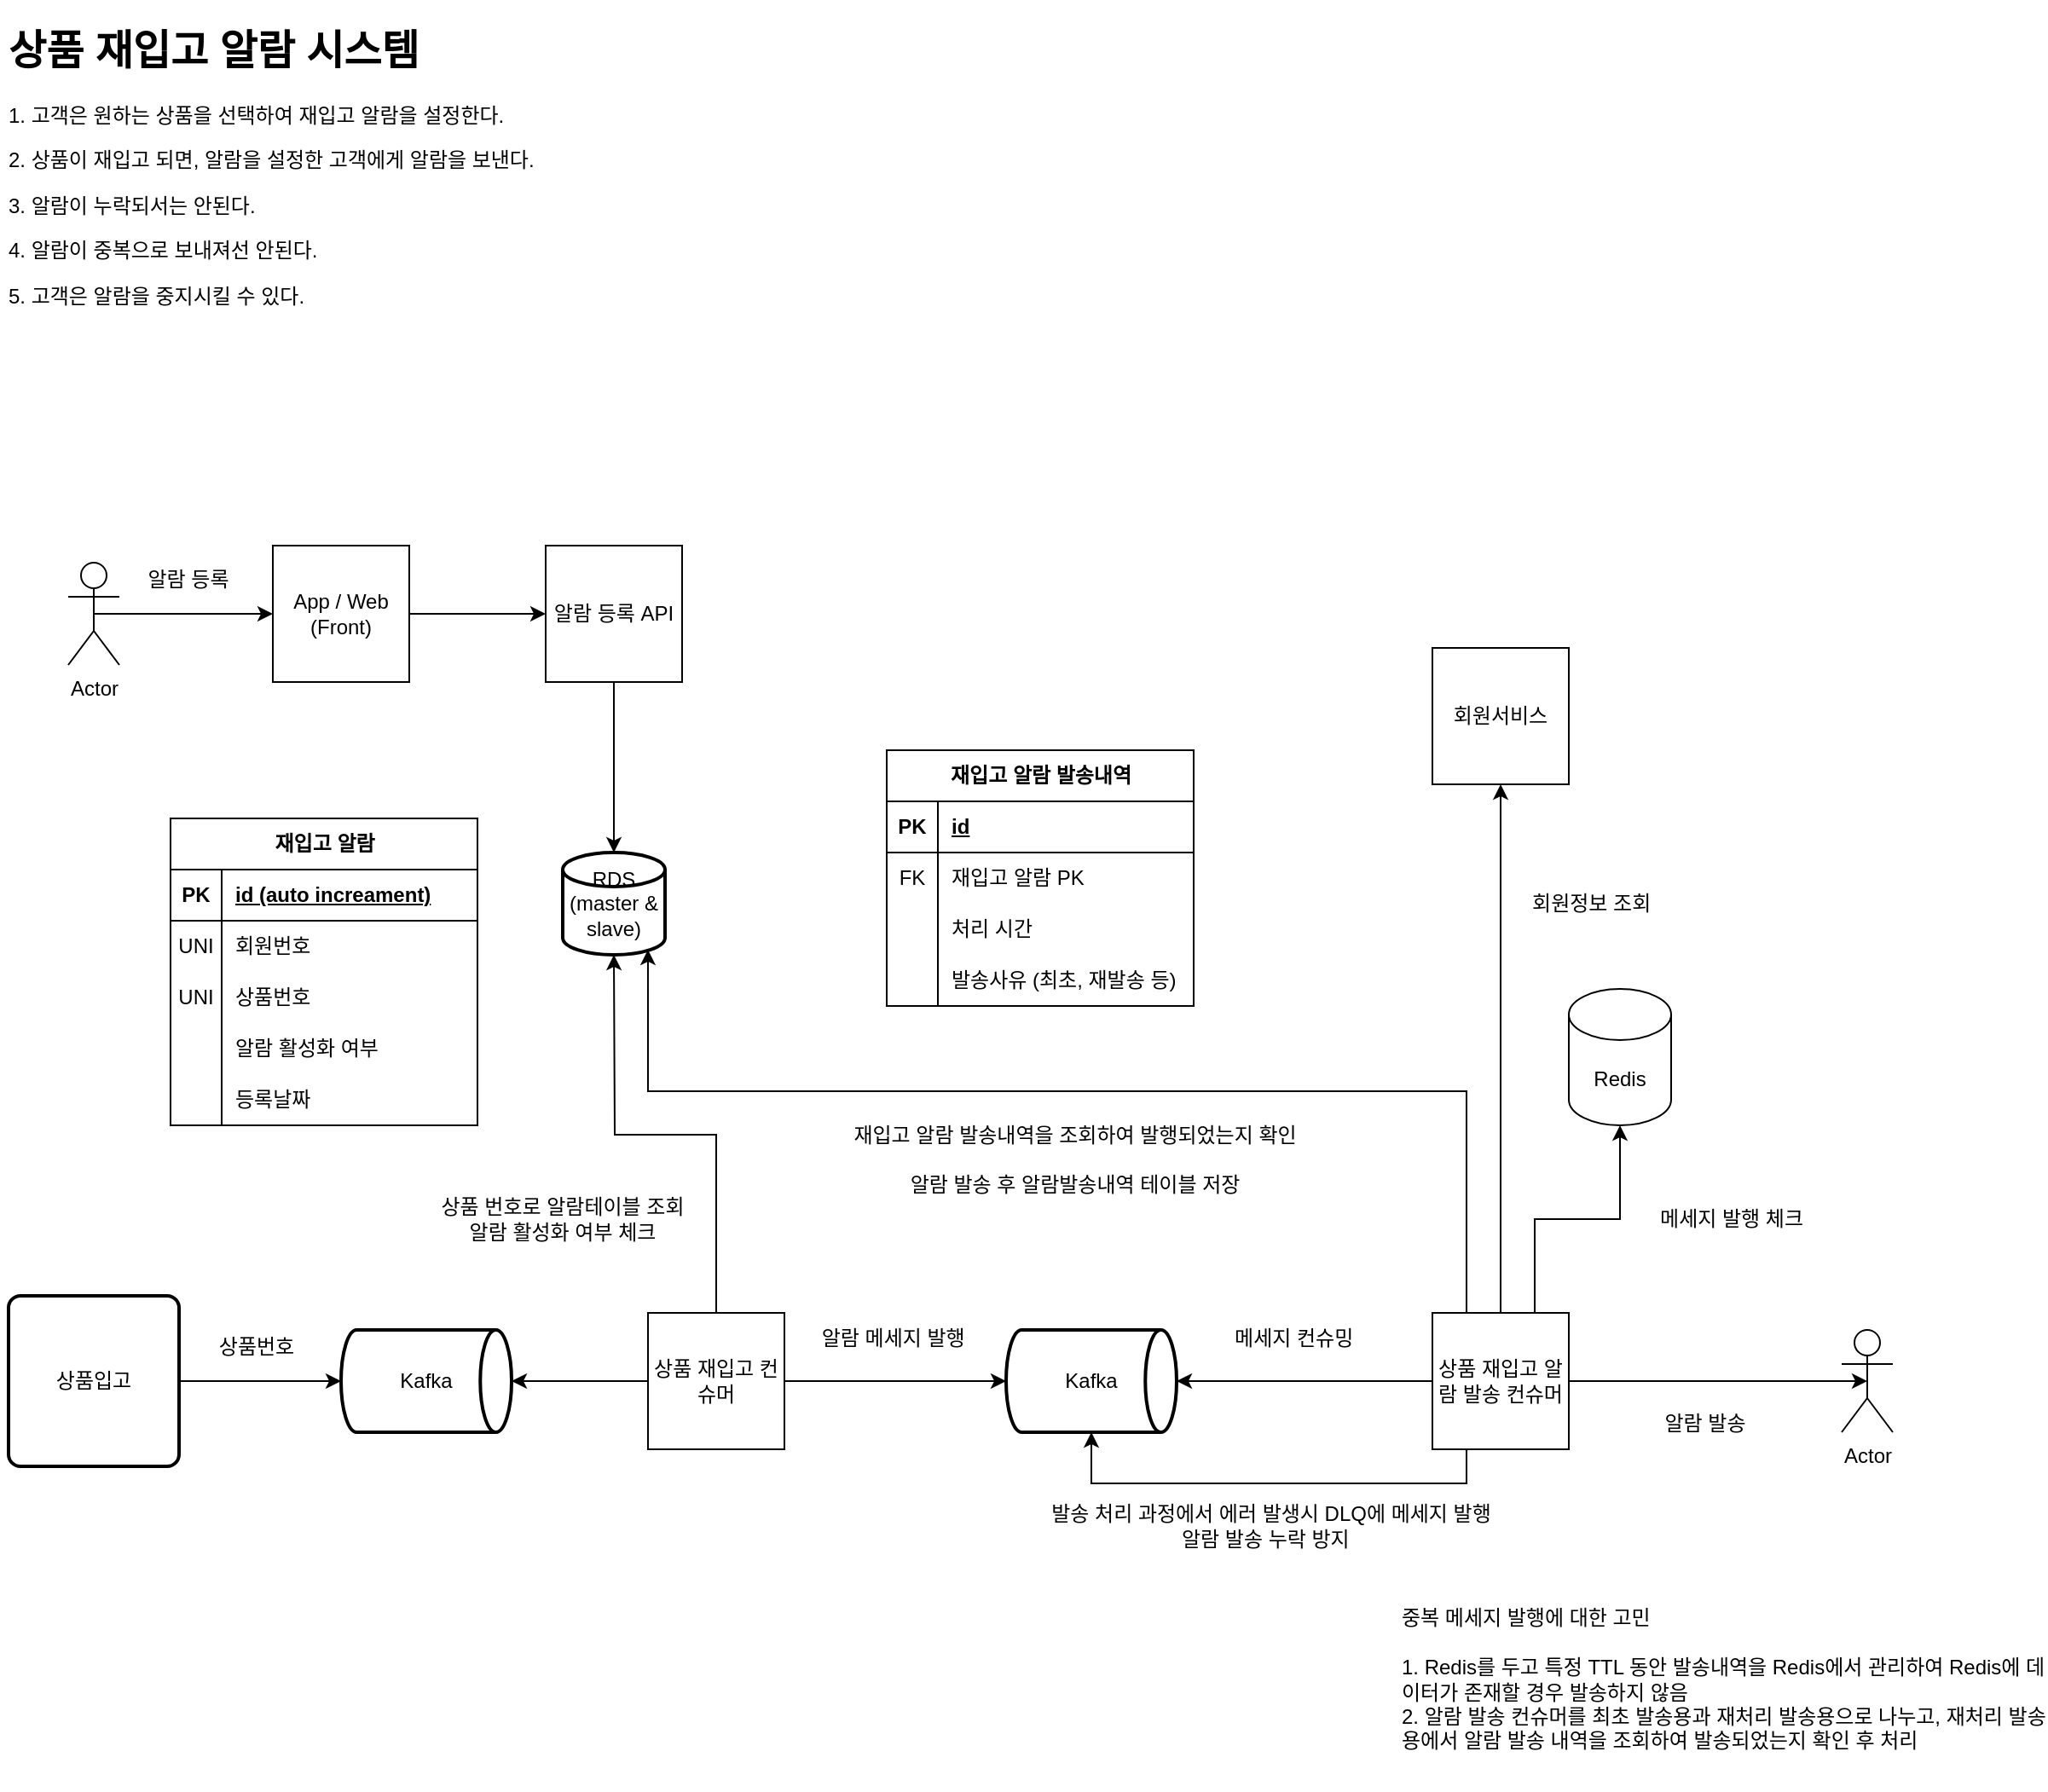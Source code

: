 <mxfile version="21.0.8" type="github">
  <diagram name="페이지-1" id="fZ0D24zakKTeXsBIbfj4">
    <mxGraphModel dx="1242" dy="703" grid="1" gridSize="10" guides="1" tooltips="1" connect="1" arrows="1" fold="1" page="1" pageScale="1" pageWidth="827" pageHeight="1169" math="0" shadow="0">
      <root>
        <mxCell id="0" />
        <mxCell id="1" parent="0" />
        <mxCell id="7XAIl-xEh7DIo7LdumhO-2" value="&lt;h1&gt;상품 재입고 알람 시스템&lt;/h1&gt;&lt;p&gt;1. 고객은 원하는 상품을 선택하여 재입고 알람을 설정한다.&lt;/p&gt;&lt;p&gt;2. 상품이 재입고 되면, 알람을 설정한 고객에게 알람을 보낸다.&lt;/p&gt;&lt;p&gt;3. 알람이 누락되서는 안된다.&lt;/p&gt;&lt;p&gt;4. 알람이 중복으로 보내져선 안된다.&lt;/p&gt;&lt;p&gt;5. 고객은 알람을 중지시킬 수 있다.&lt;/p&gt;" style="text;html=1;strokeColor=none;fillColor=none;spacing=5;spacingTop=-20;whiteSpace=wrap;overflow=hidden;rounded=0;" parent="1" vertex="1">
          <mxGeometry x="80" y="50" width="360" height="190" as="geometry" />
        </mxCell>
        <mxCell id="7XAIl-xEh7DIo7LdumhO-5" style="edgeStyle=orthogonalEdgeStyle;rounded=0;orthogonalLoop=1;jettySize=auto;html=1;exitX=0.5;exitY=0.5;exitDx=0;exitDy=0;exitPerimeter=0;entryX=0;entryY=0.5;entryDx=0;entryDy=0;" parent="1" source="7XAIl-xEh7DIo7LdumhO-3" target="7XAIl-xEh7DIo7LdumhO-4" edge="1">
          <mxGeometry relative="1" as="geometry" />
        </mxCell>
        <mxCell id="7XAIl-xEh7DIo7LdumhO-3" value="Actor" style="shape=umlActor;verticalLabelPosition=bottom;verticalAlign=top;html=1;outlineConnect=0;" parent="1" vertex="1">
          <mxGeometry x="120" y="370" width="30" height="60" as="geometry" />
        </mxCell>
        <mxCell id="7XAIl-xEh7DIo7LdumhO-7" style="edgeStyle=orthogonalEdgeStyle;rounded=0;orthogonalLoop=1;jettySize=auto;html=1;exitX=1;exitY=0.5;exitDx=0;exitDy=0;" parent="1" source="7XAIl-xEh7DIo7LdumhO-4" target="7XAIl-xEh7DIo7LdumhO-6" edge="1">
          <mxGeometry relative="1" as="geometry" />
        </mxCell>
        <mxCell id="7XAIl-xEh7DIo7LdumhO-4" value="App / Web&lt;br&gt;(Front)" style="whiteSpace=wrap;html=1;aspect=fixed;" parent="1" vertex="1">
          <mxGeometry x="240" y="360" width="80" height="80" as="geometry" />
        </mxCell>
        <mxCell id="7XAIl-xEh7DIo7LdumhO-30" style="edgeStyle=orthogonalEdgeStyle;rounded=0;orthogonalLoop=1;jettySize=auto;html=1;exitX=0.5;exitY=1;exitDx=0;exitDy=0;entryX=0.5;entryY=0;entryDx=0;entryDy=0;entryPerimeter=0;" parent="1" source="7XAIl-xEh7DIo7LdumhO-6" target="7XAIl-xEh7DIo7LdumhO-28" edge="1">
          <mxGeometry relative="1" as="geometry" />
        </mxCell>
        <mxCell id="7XAIl-xEh7DIo7LdumhO-6" value="알람 등록 API" style="whiteSpace=wrap;html=1;aspect=fixed;" parent="1" vertex="1">
          <mxGeometry x="400" y="360" width="80" height="80" as="geometry" />
        </mxCell>
        <mxCell id="7XAIl-xEh7DIo7LdumhO-10" value="알람 등록" style="text;html=1;align=center;verticalAlign=middle;resizable=0;points=[];autosize=1;strokeColor=none;fillColor=none;" parent="1" vertex="1">
          <mxGeometry x="155" y="365" width="70" height="30" as="geometry" />
        </mxCell>
        <mxCell id="7XAIl-xEh7DIo7LdumhO-11" value="재입고 알람" style="shape=table;startSize=30;container=1;collapsible=1;childLayout=tableLayout;fixedRows=1;rowLines=0;fontStyle=1;align=center;resizeLast=1;html=1;" parent="1" vertex="1">
          <mxGeometry x="180" y="520" width="180" height="180" as="geometry" />
        </mxCell>
        <mxCell id="7XAIl-xEh7DIo7LdumhO-12" value="" style="shape=tableRow;horizontal=0;startSize=0;swimlaneHead=0;swimlaneBody=0;fillColor=none;collapsible=0;dropTarget=0;points=[[0,0.5],[1,0.5]];portConstraint=eastwest;top=0;left=0;right=0;bottom=1;" parent="7XAIl-xEh7DIo7LdumhO-11" vertex="1">
          <mxGeometry y="30" width="180" height="30" as="geometry" />
        </mxCell>
        <mxCell id="7XAIl-xEh7DIo7LdumhO-13" value="PK" style="shape=partialRectangle;connectable=0;fillColor=none;top=0;left=0;bottom=0;right=0;fontStyle=1;overflow=hidden;whiteSpace=wrap;html=1;" parent="7XAIl-xEh7DIo7LdumhO-12" vertex="1">
          <mxGeometry width="30" height="30" as="geometry">
            <mxRectangle width="30" height="30" as="alternateBounds" />
          </mxGeometry>
        </mxCell>
        <mxCell id="7XAIl-xEh7DIo7LdumhO-14" value="id (auto increament)" style="shape=partialRectangle;connectable=0;fillColor=none;top=0;left=0;bottom=0;right=0;align=left;spacingLeft=6;fontStyle=5;overflow=hidden;whiteSpace=wrap;html=1;" parent="7XAIl-xEh7DIo7LdumhO-12" vertex="1">
          <mxGeometry x="30" width="150" height="30" as="geometry">
            <mxRectangle width="150" height="30" as="alternateBounds" />
          </mxGeometry>
        </mxCell>
        <mxCell id="7XAIl-xEh7DIo7LdumhO-15" value="" style="shape=tableRow;horizontal=0;startSize=0;swimlaneHead=0;swimlaneBody=0;fillColor=none;collapsible=0;dropTarget=0;points=[[0,0.5],[1,0.5]];portConstraint=eastwest;top=0;left=0;right=0;bottom=0;" parent="7XAIl-xEh7DIo7LdumhO-11" vertex="1">
          <mxGeometry y="60" width="180" height="30" as="geometry" />
        </mxCell>
        <mxCell id="7XAIl-xEh7DIo7LdumhO-16" value="UNI" style="shape=partialRectangle;connectable=0;fillColor=none;top=0;left=0;bottom=0;right=0;editable=1;overflow=hidden;whiteSpace=wrap;html=1;" parent="7XAIl-xEh7DIo7LdumhO-15" vertex="1">
          <mxGeometry width="30" height="30" as="geometry">
            <mxRectangle width="30" height="30" as="alternateBounds" />
          </mxGeometry>
        </mxCell>
        <mxCell id="7XAIl-xEh7DIo7LdumhO-17" value="회원번호" style="shape=partialRectangle;connectable=0;fillColor=none;top=0;left=0;bottom=0;right=0;align=left;spacingLeft=6;overflow=hidden;whiteSpace=wrap;html=1;" parent="7XAIl-xEh7DIo7LdumhO-15" vertex="1">
          <mxGeometry x="30" width="150" height="30" as="geometry">
            <mxRectangle width="150" height="30" as="alternateBounds" />
          </mxGeometry>
        </mxCell>
        <mxCell id="7XAIl-xEh7DIo7LdumhO-18" value="" style="shape=tableRow;horizontal=0;startSize=0;swimlaneHead=0;swimlaneBody=0;fillColor=none;collapsible=0;dropTarget=0;points=[[0,0.5],[1,0.5]];portConstraint=eastwest;top=0;left=0;right=0;bottom=0;" parent="7XAIl-xEh7DIo7LdumhO-11" vertex="1">
          <mxGeometry y="90" width="180" height="30" as="geometry" />
        </mxCell>
        <mxCell id="7XAIl-xEh7DIo7LdumhO-19" value="UNI" style="shape=partialRectangle;connectable=0;fillColor=none;top=0;left=0;bottom=0;right=0;editable=1;overflow=hidden;whiteSpace=wrap;html=1;" parent="7XAIl-xEh7DIo7LdumhO-18" vertex="1">
          <mxGeometry width="30" height="30" as="geometry">
            <mxRectangle width="30" height="30" as="alternateBounds" />
          </mxGeometry>
        </mxCell>
        <mxCell id="7XAIl-xEh7DIo7LdumhO-20" value="상품번호" style="shape=partialRectangle;connectable=0;fillColor=none;top=0;left=0;bottom=0;right=0;align=left;spacingLeft=6;overflow=hidden;whiteSpace=wrap;html=1;" parent="7XAIl-xEh7DIo7LdumhO-18" vertex="1">
          <mxGeometry x="30" width="150" height="30" as="geometry">
            <mxRectangle width="150" height="30" as="alternateBounds" />
          </mxGeometry>
        </mxCell>
        <mxCell id="7XAIl-xEh7DIo7LdumhO-21" value="" style="shape=tableRow;horizontal=0;startSize=0;swimlaneHead=0;swimlaneBody=0;fillColor=none;collapsible=0;dropTarget=0;points=[[0,0.5],[1,0.5]];portConstraint=eastwest;top=0;left=0;right=0;bottom=0;" parent="7XAIl-xEh7DIo7LdumhO-11" vertex="1">
          <mxGeometry y="120" width="180" height="30" as="geometry" />
        </mxCell>
        <mxCell id="7XAIl-xEh7DIo7LdumhO-22" value="" style="shape=partialRectangle;connectable=0;fillColor=none;top=0;left=0;bottom=0;right=0;editable=1;overflow=hidden;whiteSpace=wrap;html=1;" parent="7XAIl-xEh7DIo7LdumhO-21" vertex="1">
          <mxGeometry width="30" height="30" as="geometry">
            <mxRectangle width="30" height="30" as="alternateBounds" />
          </mxGeometry>
        </mxCell>
        <mxCell id="7XAIl-xEh7DIo7LdumhO-23" value="알람 활성화 여부" style="shape=partialRectangle;connectable=0;fillColor=none;top=0;left=0;bottom=0;right=0;align=left;spacingLeft=6;overflow=hidden;whiteSpace=wrap;html=1;" parent="7XAIl-xEh7DIo7LdumhO-21" vertex="1">
          <mxGeometry x="30" width="150" height="30" as="geometry">
            <mxRectangle width="150" height="30" as="alternateBounds" />
          </mxGeometry>
        </mxCell>
        <mxCell id="7XAIl-xEh7DIo7LdumhO-24" value="" style="shape=tableRow;horizontal=0;startSize=0;swimlaneHead=0;swimlaneBody=0;fillColor=none;collapsible=0;dropTarget=0;points=[[0,0.5],[1,0.5]];portConstraint=eastwest;top=0;left=0;right=0;bottom=0;" parent="7XAIl-xEh7DIo7LdumhO-11" vertex="1">
          <mxGeometry y="150" width="180" height="30" as="geometry" />
        </mxCell>
        <mxCell id="7XAIl-xEh7DIo7LdumhO-25" value="" style="shape=partialRectangle;connectable=0;fillColor=none;top=0;left=0;bottom=0;right=0;editable=1;overflow=hidden;whiteSpace=wrap;html=1;" parent="7XAIl-xEh7DIo7LdumhO-24" vertex="1">
          <mxGeometry width="30" height="30" as="geometry">
            <mxRectangle width="30" height="30" as="alternateBounds" />
          </mxGeometry>
        </mxCell>
        <mxCell id="7XAIl-xEh7DIo7LdumhO-26" value="등록날짜" style="shape=partialRectangle;connectable=0;fillColor=none;top=0;left=0;bottom=0;right=0;align=left;spacingLeft=6;overflow=hidden;whiteSpace=wrap;html=1;" parent="7XAIl-xEh7DIo7LdumhO-24" vertex="1">
          <mxGeometry x="30" width="150" height="30" as="geometry">
            <mxRectangle width="150" height="30" as="alternateBounds" />
          </mxGeometry>
        </mxCell>
        <mxCell id="7XAIl-xEh7DIo7LdumhO-28" value="RDS&lt;br&gt;(master &amp;amp; slave)" style="strokeWidth=2;html=1;shape=mxgraph.flowchart.database;whiteSpace=wrap;" parent="1" vertex="1">
          <mxGeometry x="410" y="540" width="60" height="60" as="geometry" />
        </mxCell>
        <mxCell id="7XAIl-xEh7DIo7LdumhO-33" style="edgeStyle=orthogonalEdgeStyle;rounded=0;orthogonalLoop=1;jettySize=auto;html=1;exitX=1;exitY=0.5;exitDx=0;exitDy=0;entryX=0;entryY=0.5;entryDx=0;entryDy=0;entryPerimeter=0;" parent="1" source="7XAIl-xEh7DIo7LdumhO-31" target="7XAIl-xEh7DIo7LdumhO-32" edge="1">
          <mxGeometry relative="1" as="geometry" />
        </mxCell>
        <mxCell id="7XAIl-xEh7DIo7LdumhO-31" value="상품입고" style="rounded=1;whiteSpace=wrap;html=1;absoluteArcSize=1;arcSize=14;strokeWidth=2;" parent="1" vertex="1">
          <mxGeometry x="85" y="800" width="100" height="100" as="geometry" />
        </mxCell>
        <mxCell id="7XAIl-xEh7DIo7LdumhO-32" value="Kafka" style="strokeWidth=2;html=1;shape=mxgraph.flowchart.direct_data;whiteSpace=wrap;" parent="1" vertex="1">
          <mxGeometry x="280" y="820" width="100" height="60" as="geometry" />
        </mxCell>
        <mxCell id="7XAIl-xEh7DIo7LdumhO-35" style="edgeStyle=orthogonalEdgeStyle;rounded=0;orthogonalLoop=1;jettySize=auto;html=1;exitX=0;exitY=0.5;exitDx=0;exitDy=0;entryX=1;entryY=0.5;entryDx=0;entryDy=0;entryPerimeter=0;" parent="1" source="7XAIl-xEh7DIo7LdumhO-34" target="7XAIl-xEh7DIo7LdumhO-32" edge="1">
          <mxGeometry relative="1" as="geometry" />
        </mxCell>
        <mxCell id="7XAIl-xEh7DIo7LdumhO-44" style="edgeStyle=orthogonalEdgeStyle;rounded=0;orthogonalLoop=1;jettySize=auto;html=1;exitX=1;exitY=0.5;exitDx=0;exitDy=0;" parent="1" source="7XAIl-xEh7DIo7LdumhO-34" target="7XAIl-xEh7DIo7LdumhO-43" edge="1">
          <mxGeometry relative="1" as="geometry" />
        </mxCell>
        <mxCell id="7lklKGxvWgB5LxNq6Q4W-2" style="edgeStyle=orthogonalEdgeStyle;rounded=0;orthogonalLoop=1;jettySize=auto;html=1;exitX=0.5;exitY=0;exitDx=0;exitDy=0;" parent="1" source="7XAIl-xEh7DIo7LdumhO-34" edge="1">
          <mxGeometry relative="1" as="geometry">
            <mxPoint x="440" y="600" as="targetPoint" />
          </mxGeometry>
        </mxCell>
        <mxCell id="7XAIl-xEh7DIo7LdumhO-34" value="상품 재입고 컨슈머" style="whiteSpace=wrap;html=1;aspect=fixed;" parent="1" vertex="1">
          <mxGeometry x="460" y="810" width="80" height="80" as="geometry" />
        </mxCell>
        <mxCell id="7XAIl-xEh7DIo7LdumhO-38" value="상품 번호로 알람테이블 조회&lt;br&gt;알람 활성화 여부 체크" style="text;html=1;strokeColor=none;fillColor=none;align=center;verticalAlign=middle;whiteSpace=wrap;rounded=0;" parent="1" vertex="1">
          <mxGeometry x="330" y="740" width="160" height="30" as="geometry" />
        </mxCell>
        <mxCell id="7XAIl-xEh7DIo7LdumhO-43" value="Kafka" style="strokeWidth=2;html=1;shape=mxgraph.flowchart.direct_data;whiteSpace=wrap;" parent="1" vertex="1">
          <mxGeometry x="670" y="820" width="100" height="60" as="geometry" />
        </mxCell>
        <mxCell id="7XAIl-xEh7DIo7LdumhO-45" value="알람 메세지 발행&amp;nbsp;" style="text;html=1;align=center;verticalAlign=middle;resizable=0;points=[];autosize=1;strokeColor=none;fillColor=none;" parent="1" vertex="1">
          <mxGeometry x="550" y="810" width="110" height="30" as="geometry" />
        </mxCell>
        <mxCell id="7XAIl-xEh7DIo7LdumhO-47" style="edgeStyle=orthogonalEdgeStyle;rounded=0;orthogonalLoop=1;jettySize=auto;html=1;exitX=0;exitY=0.5;exitDx=0;exitDy=0;entryX=1;entryY=0.5;entryDx=0;entryDy=0;entryPerimeter=0;" parent="1" source="7XAIl-xEh7DIo7LdumhO-46" target="7XAIl-xEh7DIo7LdumhO-43" edge="1">
          <mxGeometry relative="1" as="geometry" />
        </mxCell>
        <mxCell id="7XAIl-xEh7DIo7LdumhO-49" style="edgeStyle=orthogonalEdgeStyle;rounded=0;orthogonalLoop=1;jettySize=auto;html=1;exitX=0.5;exitY=0;exitDx=0;exitDy=0;entryX=0.5;entryY=1;entryDx=0;entryDy=0;" parent="1" source="7XAIl-xEh7DIo7LdumhO-46" target="7XAIl-xEh7DIo7LdumhO-48" edge="1">
          <mxGeometry relative="1" as="geometry" />
        </mxCell>
        <mxCell id="7lklKGxvWgB5LxNq6Q4W-3" style="edgeStyle=orthogonalEdgeStyle;rounded=0;orthogonalLoop=1;jettySize=auto;html=1;exitX=0.25;exitY=0;exitDx=0;exitDy=0;entryX=0.833;entryY=0.95;entryDx=0;entryDy=0;entryPerimeter=0;" parent="1" source="7XAIl-xEh7DIo7LdumhO-46" target="7XAIl-xEh7DIo7LdumhO-28" edge="1">
          <mxGeometry relative="1" as="geometry">
            <Array as="points">
              <mxPoint x="940" y="680" />
              <mxPoint x="460" y="680" />
            </Array>
          </mxGeometry>
        </mxCell>
        <mxCell id="sVdZr1kEb-Mcix8czJmq-1" style="edgeStyle=orthogonalEdgeStyle;rounded=0;orthogonalLoop=1;jettySize=auto;html=1;exitX=0.25;exitY=1;exitDx=0;exitDy=0;entryX=0.5;entryY=1;entryDx=0;entryDy=0;entryPerimeter=0;" parent="1" source="7XAIl-xEh7DIo7LdumhO-46" target="7XAIl-xEh7DIo7LdumhO-43" edge="1">
          <mxGeometry relative="1" as="geometry" />
        </mxCell>
        <mxCell id="sVdZr1kEb-Mcix8czJmq-4" style="edgeStyle=orthogonalEdgeStyle;rounded=0;orthogonalLoop=1;jettySize=auto;html=1;exitX=1;exitY=0.5;exitDx=0;exitDy=0;entryX=0.5;entryY=0.5;entryDx=0;entryDy=0;entryPerimeter=0;" parent="1" source="7XAIl-xEh7DIo7LdumhO-46" target="sVdZr1kEb-Mcix8czJmq-3" edge="1">
          <mxGeometry relative="1" as="geometry" />
        </mxCell>
        <mxCell id="P6en9wR6i65Uj4CdgG8a-2" style="edgeStyle=orthogonalEdgeStyle;rounded=0;orthogonalLoop=1;jettySize=auto;html=1;exitX=0.75;exitY=0;exitDx=0;exitDy=0;entryX=0.5;entryY=1;entryDx=0;entryDy=0;entryPerimeter=0;" edge="1" parent="1" source="7XAIl-xEh7DIo7LdumhO-46" target="P6en9wR6i65Uj4CdgG8a-1">
          <mxGeometry relative="1" as="geometry" />
        </mxCell>
        <mxCell id="7XAIl-xEh7DIo7LdumhO-46" value="상품 재입고 알람 발송 컨슈머" style="whiteSpace=wrap;html=1;aspect=fixed;" parent="1" vertex="1">
          <mxGeometry x="920" y="810" width="80" height="80" as="geometry" />
        </mxCell>
        <mxCell id="7XAIl-xEh7DIo7LdumhO-48" value="회원서비스" style="whiteSpace=wrap;html=1;aspect=fixed;" parent="1" vertex="1">
          <mxGeometry x="920" y="420" width="80" height="80" as="geometry" />
        </mxCell>
        <mxCell id="FCcLeAHNI5awjsewv-tO-1" value="회원정보 조회&amp;nbsp;" style="text;html=1;strokeColor=none;fillColor=none;align=center;verticalAlign=middle;whiteSpace=wrap;rounded=0;" parent="1" vertex="1">
          <mxGeometry x="970" y="555" width="90" height="30" as="geometry" />
        </mxCell>
        <mxCell id="FCcLeAHNI5awjsewv-tO-3" value="재입고 알람 발송내역" style="shape=table;startSize=30;container=1;collapsible=1;childLayout=tableLayout;fixedRows=1;rowLines=0;fontStyle=1;align=center;resizeLast=1;html=1;" parent="1" vertex="1">
          <mxGeometry x="600" y="480" width="180" height="150" as="geometry" />
        </mxCell>
        <mxCell id="FCcLeAHNI5awjsewv-tO-4" value="" style="shape=tableRow;horizontal=0;startSize=0;swimlaneHead=0;swimlaneBody=0;fillColor=none;collapsible=0;dropTarget=0;points=[[0,0.5],[1,0.5]];portConstraint=eastwest;top=0;left=0;right=0;bottom=1;" parent="FCcLeAHNI5awjsewv-tO-3" vertex="1">
          <mxGeometry y="30" width="180" height="30" as="geometry" />
        </mxCell>
        <mxCell id="FCcLeAHNI5awjsewv-tO-5" value="PK" style="shape=partialRectangle;connectable=0;fillColor=none;top=0;left=0;bottom=0;right=0;fontStyle=1;overflow=hidden;whiteSpace=wrap;html=1;" parent="FCcLeAHNI5awjsewv-tO-4" vertex="1">
          <mxGeometry width="30" height="30" as="geometry">
            <mxRectangle width="30" height="30" as="alternateBounds" />
          </mxGeometry>
        </mxCell>
        <mxCell id="FCcLeAHNI5awjsewv-tO-6" value="id" style="shape=partialRectangle;connectable=0;fillColor=none;top=0;left=0;bottom=0;right=0;align=left;spacingLeft=6;fontStyle=5;overflow=hidden;whiteSpace=wrap;html=1;" parent="FCcLeAHNI5awjsewv-tO-4" vertex="1">
          <mxGeometry x="30" width="150" height="30" as="geometry">
            <mxRectangle width="150" height="30" as="alternateBounds" />
          </mxGeometry>
        </mxCell>
        <mxCell id="FCcLeAHNI5awjsewv-tO-7" value="" style="shape=tableRow;horizontal=0;startSize=0;swimlaneHead=0;swimlaneBody=0;fillColor=none;collapsible=0;dropTarget=0;points=[[0,0.5],[1,0.5]];portConstraint=eastwest;top=0;left=0;right=0;bottom=0;" parent="FCcLeAHNI5awjsewv-tO-3" vertex="1">
          <mxGeometry y="60" width="180" height="30" as="geometry" />
        </mxCell>
        <mxCell id="FCcLeAHNI5awjsewv-tO-8" value="FK" style="shape=partialRectangle;connectable=0;fillColor=none;top=0;left=0;bottom=0;right=0;editable=1;overflow=hidden;whiteSpace=wrap;html=1;" parent="FCcLeAHNI5awjsewv-tO-7" vertex="1">
          <mxGeometry width="30" height="30" as="geometry">
            <mxRectangle width="30" height="30" as="alternateBounds" />
          </mxGeometry>
        </mxCell>
        <mxCell id="FCcLeAHNI5awjsewv-tO-9" value="재입고 알람 PK" style="shape=partialRectangle;connectable=0;fillColor=none;top=0;left=0;bottom=0;right=0;align=left;spacingLeft=6;overflow=hidden;whiteSpace=wrap;html=1;" parent="FCcLeAHNI5awjsewv-tO-7" vertex="1">
          <mxGeometry x="30" width="150" height="30" as="geometry">
            <mxRectangle width="150" height="30" as="alternateBounds" />
          </mxGeometry>
        </mxCell>
        <mxCell id="FCcLeAHNI5awjsewv-tO-10" value="" style="shape=tableRow;horizontal=0;startSize=0;swimlaneHead=0;swimlaneBody=0;fillColor=none;collapsible=0;dropTarget=0;points=[[0,0.5],[1,0.5]];portConstraint=eastwest;top=0;left=0;right=0;bottom=0;" parent="FCcLeAHNI5awjsewv-tO-3" vertex="1">
          <mxGeometry y="90" width="180" height="30" as="geometry" />
        </mxCell>
        <mxCell id="FCcLeAHNI5awjsewv-tO-11" value="" style="shape=partialRectangle;connectable=0;fillColor=none;top=0;left=0;bottom=0;right=0;editable=1;overflow=hidden;whiteSpace=wrap;html=1;" parent="FCcLeAHNI5awjsewv-tO-10" vertex="1">
          <mxGeometry width="30" height="30" as="geometry">
            <mxRectangle width="30" height="30" as="alternateBounds" />
          </mxGeometry>
        </mxCell>
        <mxCell id="FCcLeAHNI5awjsewv-tO-12" value="처리 시간" style="shape=partialRectangle;connectable=0;fillColor=none;top=0;left=0;bottom=0;right=0;align=left;spacingLeft=6;overflow=hidden;whiteSpace=wrap;html=1;" parent="FCcLeAHNI5awjsewv-tO-10" vertex="1">
          <mxGeometry x="30" width="150" height="30" as="geometry">
            <mxRectangle width="150" height="30" as="alternateBounds" />
          </mxGeometry>
        </mxCell>
        <mxCell id="FCcLeAHNI5awjsewv-tO-13" value="" style="shape=tableRow;horizontal=0;startSize=0;swimlaneHead=0;swimlaneBody=0;fillColor=none;collapsible=0;dropTarget=0;points=[[0,0.5],[1,0.5]];portConstraint=eastwest;top=0;left=0;right=0;bottom=0;" parent="FCcLeAHNI5awjsewv-tO-3" vertex="1">
          <mxGeometry y="120" width="180" height="30" as="geometry" />
        </mxCell>
        <mxCell id="FCcLeAHNI5awjsewv-tO-14" value="" style="shape=partialRectangle;connectable=0;fillColor=none;top=0;left=0;bottom=0;right=0;editable=1;overflow=hidden;whiteSpace=wrap;html=1;" parent="FCcLeAHNI5awjsewv-tO-13" vertex="1">
          <mxGeometry width="30" height="30" as="geometry">
            <mxRectangle width="30" height="30" as="alternateBounds" />
          </mxGeometry>
        </mxCell>
        <mxCell id="FCcLeAHNI5awjsewv-tO-15" value="발송사유 (최초, 재발송 등)" style="shape=partialRectangle;connectable=0;fillColor=none;top=0;left=0;bottom=0;right=0;align=left;spacingLeft=6;overflow=hidden;whiteSpace=wrap;html=1;" parent="FCcLeAHNI5awjsewv-tO-13" vertex="1">
          <mxGeometry x="30" width="150" height="30" as="geometry">
            <mxRectangle width="150" height="30" as="alternateBounds" />
          </mxGeometry>
        </mxCell>
        <mxCell id="7lklKGxvWgB5LxNq6Q4W-4" value="재입고 알람 발송내역을 조회하여 발행되었는지 확인&lt;br&gt;&lt;br&gt;알람 발송 후 알람발송내역 테이블 저장" style="text;html=1;align=center;verticalAlign=middle;resizable=0;points=[];autosize=1;strokeColor=none;fillColor=none;" parent="1" vertex="1">
          <mxGeometry x="570" y="690" width="280" height="60" as="geometry" />
        </mxCell>
        <mxCell id="7lklKGxvWgB5LxNq6Q4W-5" value="메세지 컨슈밍&amp;nbsp;" style="text;html=1;align=center;verticalAlign=middle;resizable=0;points=[];autosize=1;strokeColor=none;fillColor=none;" parent="1" vertex="1">
          <mxGeometry x="790" y="810" width="100" height="30" as="geometry" />
        </mxCell>
        <mxCell id="sVdZr1kEb-Mcix8czJmq-2" value="발송 처리 과정에서 에러 발생시 DLQ에 메세지 발행&lt;br&gt;알람 발송 누락 방지&amp;nbsp;&amp;nbsp;" style="text;html=1;align=center;verticalAlign=middle;resizable=0;points=[];autosize=1;strokeColor=none;fillColor=none;" parent="1" vertex="1">
          <mxGeometry x="685" y="915" width="280" height="40" as="geometry" />
        </mxCell>
        <mxCell id="sVdZr1kEb-Mcix8czJmq-3" value="Actor" style="shape=umlActor;verticalLabelPosition=bottom;verticalAlign=top;html=1;outlineConnect=0;" parent="1" vertex="1">
          <mxGeometry x="1160" y="820" width="30" height="60" as="geometry" />
        </mxCell>
        <mxCell id="sVdZr1kEb-Mcix8czJmq-6" value="알람 발송" style="text;html=1;strokeColor=none;fillColor=none;align=center;verticalAlign=middle;whiteSpace=wrap;rounded=0;" parent="1" vertex="1">
          <mxGeometry x="1050" y="860" width="60" height="30" as="geometry" />
        </mxCell>
        <mxCell id="sVdZr1kEb-Mcix8czJmq-7" value="상품번호" style="text;html=1;align=center;verticalAlign=middle;resizable=0;points=[];autosize=1;strokeColor=none;fillColor=none;" parent="1" vertex="1">
          <mxGeometry x="195" y="815" width="70" height="30" as="geometry" />
        </mxCell>
        <mxCell id="sVdZr1kEb-Mcix8czJmq-9" value="&lt;div style=&quot;&quot;&gt;중복 메세지 발행에 대한 고민&lt;/div&gt;&lt;div style=&quot;&quot;&gt;&lt;br&gt;&lt;/div&gt;&lt;div style=&quot;&quot;&gt;1. Redis를 두고 특정 TTL 동안 발송내역을 Redis에서 관리하여 Redis에 데이터가 존재할 경우 발송하지 않음&lt;/div&gt;&lt;div style=&quot;&quot;&gt;2. 알람 발송 컨슈머를 최초 발송용과 재처리 발송용으로 나누고, 재처리 발송용에서 알람 발송 내역을 조회하여 발송되었는지 확인 후 처리&lt;/div&gt;" style="text;html=1;strokeColor=none;fillColor=none;align=left;verticalAlign=middle;whiteSpace=wrap;rounded=0;" parent="1" vertex="1">
          <mxGeometry x="900" y="960" width="380" height="130" as="geometry" />
        </mxCell>
        <mxCell id="P6en9wR6i65Uj4CdgG8a-1" value="Redis" style="shape=cylinder3;whiteSpace=wrap;html=1;boundedLbl=1;backgroundOutline=1;size=15;" vertex="1" parent="1">
          <mxGeometry x="1000" y="620" width="60" height="80" as="geometry" />
        </mxCell>
        <mxCell id="P6en9wR6i65Uj4CdgG8a-3" value="메세지 발행 체크" style="text;html=1;align=center;verticalAlign=middle;resizable=0;points=[];autosize=1;strokeColor=none;fillColor=none;" vertex="1" parent="1">
          <mxGeometry x="1040" y="740" width="110" height="30" as="geometry" />
        </mxCell>
      </root>
    </mxGraphModel>
  </diagram>
</mxfile>
